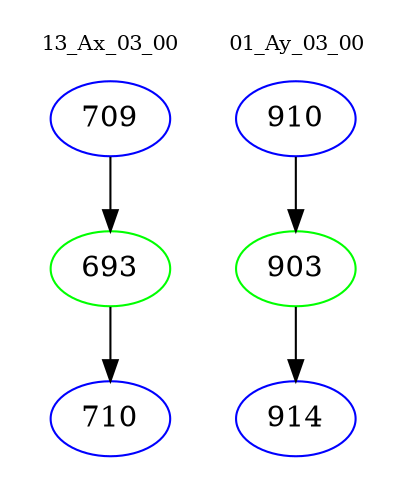 digraph{
subgraph cluster_0 {
color = white
label = "13_Ax_03_00";
fontsize=10;
T0_709 [label="709", color="blue"]
T0_709 -> T0_693 [color="black"]
T0_693 [label="693", color="green"]
T0_693 -> T0_710 [color="black"]
T0_710 [label="710", color="blue"]
}
subgraph cluster_1 {
color = white
label = "01_Ay_03_00";
fontsize=10;
T1_910 [label="910", color="blue"]
T1_910 -> T1_903 [color="black"]
T1_903 [label="903", color="green"]
T1_903 -> T1_914 [color="black"]
T1_914 [label="914", color="blue"]
}
}
